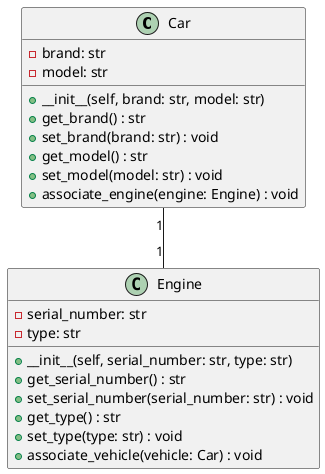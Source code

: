 @startuml
class Car {
    -brand: str
    -model: str
    __
    +__init__(self, brand: str, model: str)
    +get_brand() : str
    +set_brand(brand: str) : void
    +get_model() : str
    +set_model(model: str) : void
    +associate_engine(engine: Engine) : void
}

class Engine {
    -serial_number: str
    -type: str
    __
    +__init__(self, serial_number: str, type: str)
    +get_serial_number() : str
    +set_serial_number(serial_number: str) : void
    +get_type() : str
    +set_type(type: str) : void
    +associate_vehicle(vehicle: Car) : void
}

Car "1" -- "1" Engine
@enduml